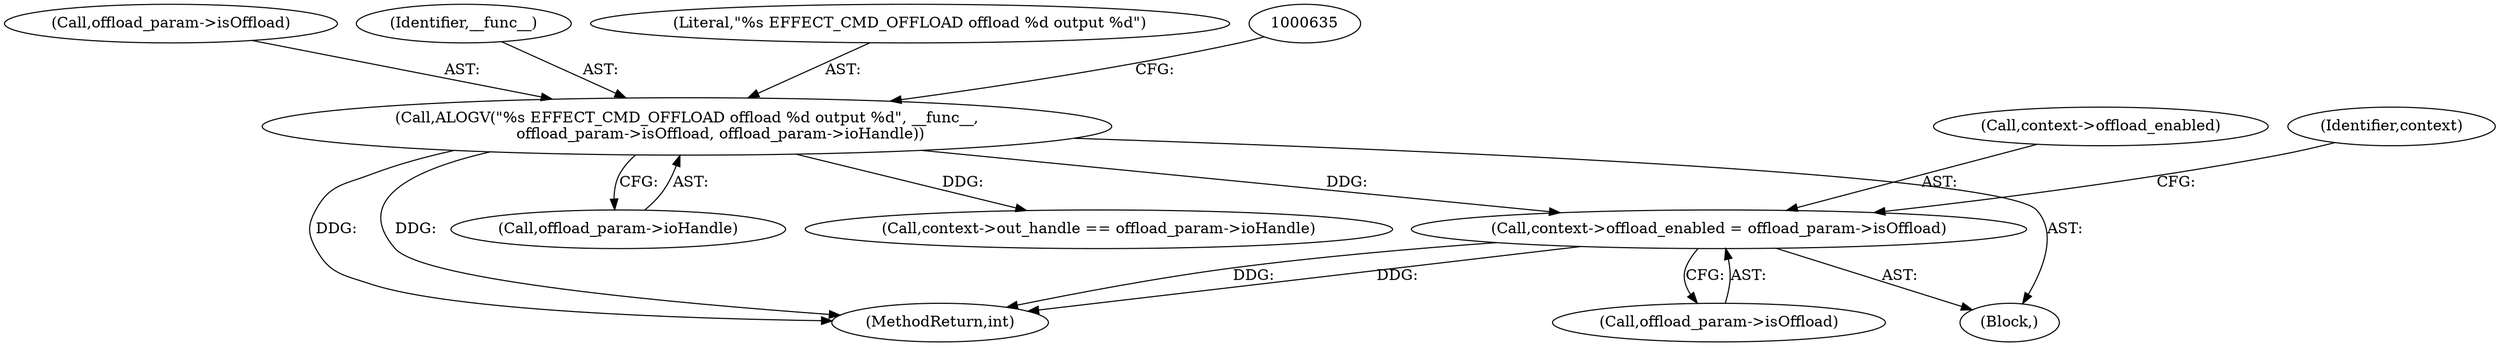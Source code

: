 digraph "0_Android_073a80800f341325932c66818ce4302b312909a4@pointer" {
"1000638" [label="(Call,context->offload_enabled = offload_param->isOffload)"];
"1000623" [label="(Call,ALOGV(\"%s EFFECT_CMD_OFFLOAD offload %d output %d\", __func__,\n              offload_param->isOffload, offload_param->ioHandle))"];
"1000639" [label="(Call,context->offload_enabled)"];
"1000626" [label="(Call,offload_param->isOffload)"];
"1000642" [label="(Call,offload_param->isOffload)"];
"1000629" [label="(Call,offload_param->ioHandle)"];
"1000648" [label="(Identifier,context)"];
"1000587" [label="(Block,)"];
"1000625" [label="(Identifier,__func__)"];
"1000638" [label="(Call,context->offload_enabled = offload_param->isOffload)"];
"1000623" [label="(Call,ALOGV(\"%s EFFECT_CMD_OFFLOAD offload %d output %d\", __func__,\n              offload_param->isOffload, offload_param->ioHandle))"];
"1000624" [label="(Literal,\"%s EFFECT_CMD_OFFLOAD offload %d output %d\")"];
"1000646" [label="(Call,context->out_handle == offload_param->ioHandle)"];
"1000725" [label="(MethodReturn,int)"];
"1000638" -> "1000587"  [label="AST: "];
"1000638" -> "1000642"  [label="CFG: "];
"1000639" -> "1000638"  [label="AST: "];
"1000642" -> "1000638"  [label="AST: "];
"1000648" -> "1000638"  [label="CFG: "];
"1000638" -> "1000725"  [label="DDG: "];
"1000638" -> "1000725"  [label="DDG: "];
"1000623" -> "1000638"  [label="DDG: "];
"1000623" -> "1000587"  [label="AST: "];
"1000623" -> "1000629"  [label="CFG: "];
"1000624" -> "1000623"  [label="AST: "];
"1000625" -> "1000623"  [label="AST: "];
"1000626" -> "1000623"  [label="AST: "];
"1000629" -> "1000623"  [label="AST: "];
"1000635" -> "1000623"  [label="CFG: "];
"1000623" -> "1000725"  [label="DDG: "];
"1000623" -> "1000725"  [label="DDG: "];
"1000623" -> "1000646"  [label="DDG: "];
}
